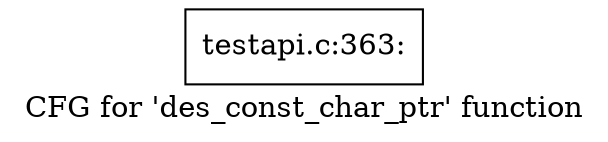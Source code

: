 digraph "CFG for 'des_const_char_ptr' function" {
	label="CFG for 'des_const_char_ptr' function";

	Node0x40a3870 [shape=record,label="{testapi.c:363:}"];
}
